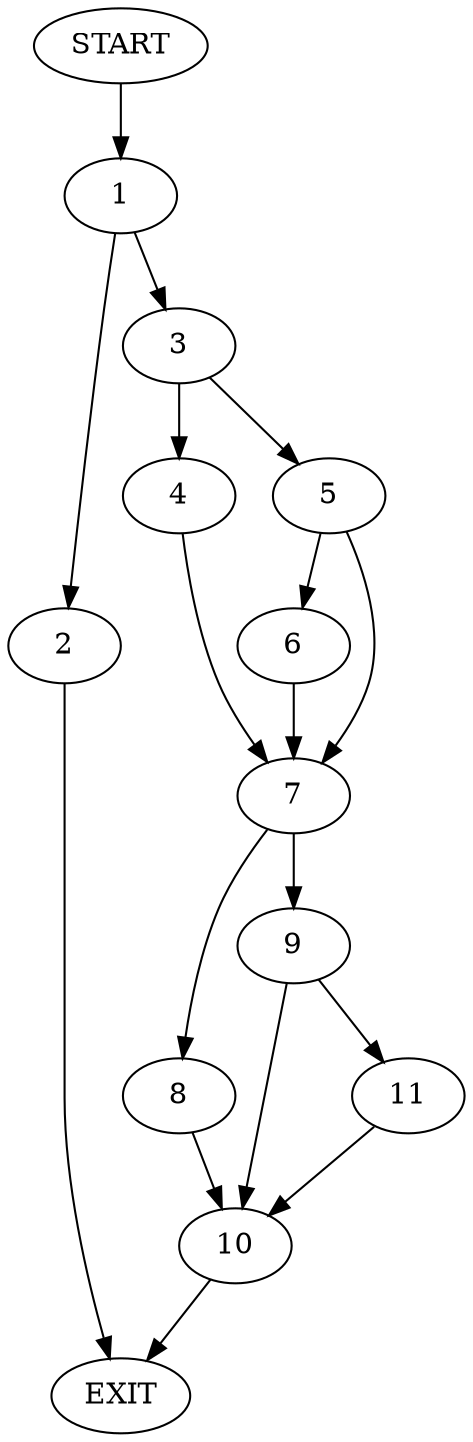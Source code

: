 digraph {
0 [label="START"]
12 [label="EXIT"]
0 -> 1
1 -> 2
1 -> 3
3 -> 4
3 -> 5
2 -> 12
5 -> 6
5 -> 7
4 -> 7
7 -> 8
7 -> 9
6 -> 7
8 -> 10
9 -> 11
9 -> 10
10 -> 12
11 -> 10
}
